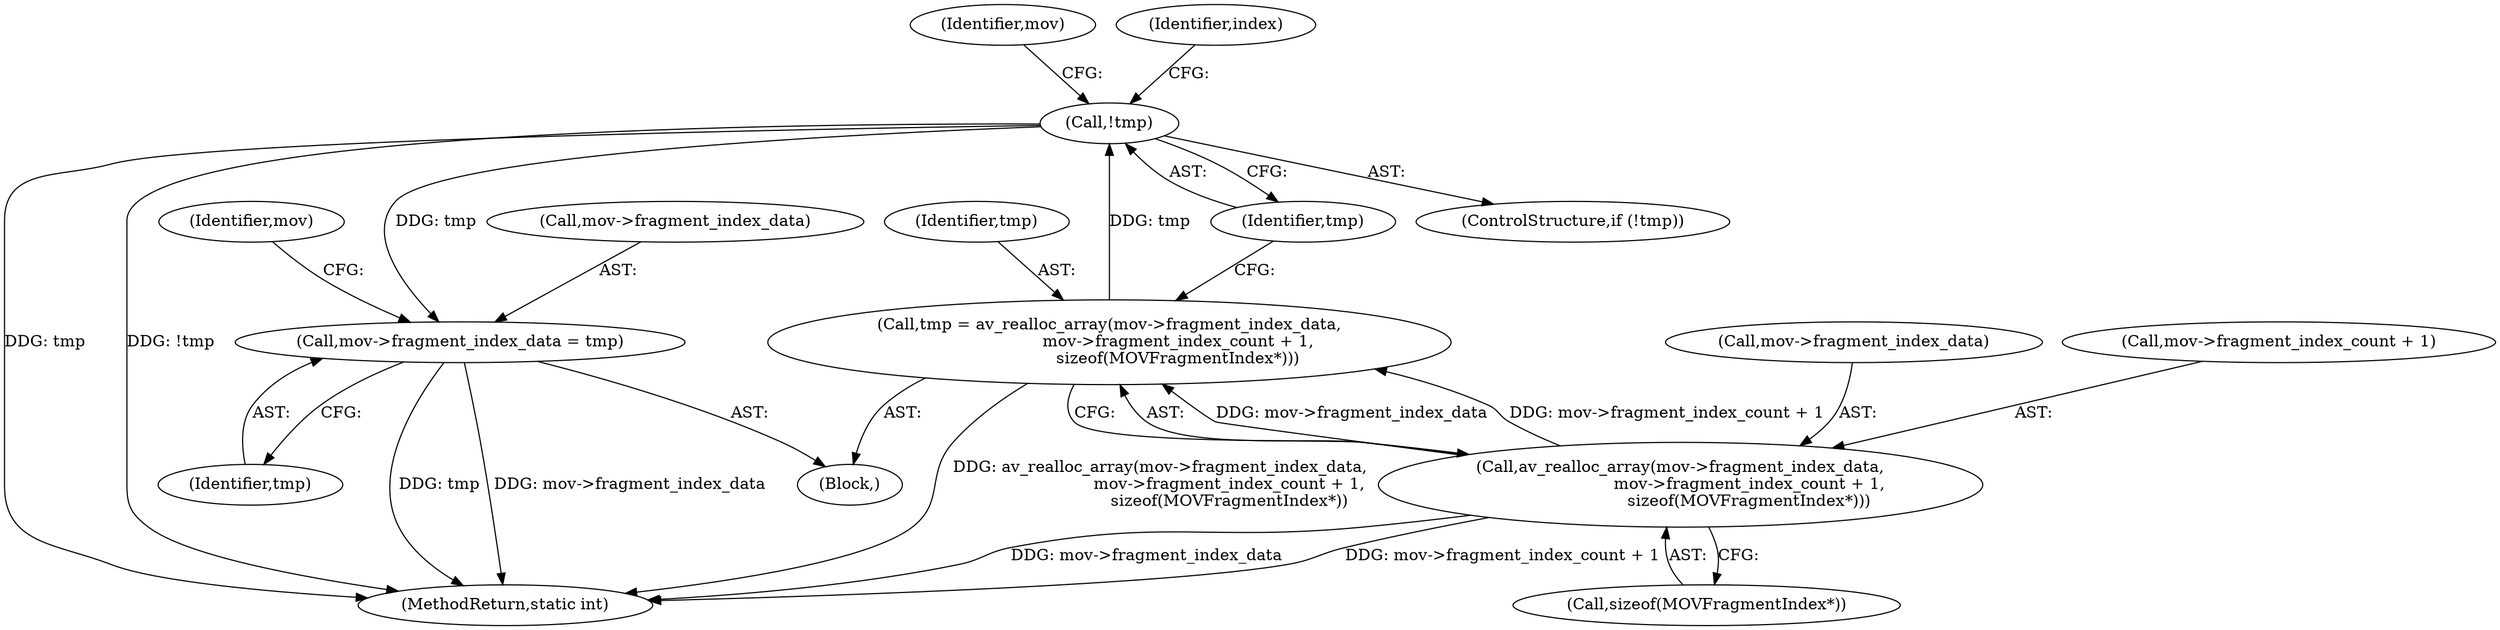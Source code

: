 digraph "0_FFmpeg_9cb4eb772839c5e1de2855d126bf74ff16d13382@pointer" {
"1000176" [label="(Call,mov->fragment_index_data = tmp)"];
"1000167" [label="(Call,!tmp)"];
"1000153" [label="(Call,tmp = av_realloc_array(mov->fragment_index_data,\n                           mov->fragment_index_count + 1,\n                           sizeof(MOVFragmentIndex*)))"];
"1000155" [label="(Call,av_realloc_array(mov->fragment_index_data,\n                           mov->fragment_index_count + 1,\n                           sizeof(MOVFragmentIndex*)))"];
"1000176" [label="(Call,mov->fragment_index_data = tmp)"];
"1000167" [label="(Call,!tmp)"];
"1000168" [label="(Identifier,tmp)"];
"1000156" [label="(Call,mov->fragment_index_data)"];
"1000177" [label="(Call,mov->fragment_index_data)"];
"1000180" [label="(Identifier,tmp)"];
"1000184" [label="(Identifier,mov)"];
"1000166" [label="(ControlStructure,if (!tmp))"];
"1000367" [label="(MethodReturn,static int)"];
"1000155" [label="(Call,av_realloc_array(mov->fragment_index_data,\n                           mov->fragment_index_count + 1,\n                           sizeof(MOVFragmentIndex*)))"];
"1000159" [label="(Call,mov->fragment_index_count + 1)"];
"1000103" [label="(Block,)"];
"1000154" [label="(Identifier,tmp)"];
"1000164" [label="(Call,sizeof(MOVFragmentIndex*))"];
"1000178" [label="(Identifier,mov)"];
"1000172" [label="(Identifier,index)"];
"1000153" [label="(Call,tmp = av_realloc_array(mov->fragment_index_data,\n                           mov->fragment_index_count + 1,\n                           sizeof(MOVFragmentIndex*)))"];
"1000176" -> "1000103"  [label="AST: "];
"1000176" -> "1000180"  [label="CFG: "];
"1000177" -> "1000176"  [label="AST: "];
"1000180" -> "1000176"  [label="AST: "];
"1000184" -> "1000176"  [label="CFG: "];
"1000176" -> "1000367"  [label="DDG: tmp"];
"1000176" -> "1000367"  [label="DDG: mov->fragment_index_data"];
"1000167" -> "1000176"  [label="DDG: tmp"];
"1000167" -> "1000166"  [label="AST: "];
"1000167" -> "1000168"  [label="CFG: "];
"1000168" -> "1000167"  [label="AST: "];
"1000172" -> "1000167"  [label="CFG: "];
"1000178" -> "1000167"  [label="CFG: "];
"1000167" -> "1000367"  [label="DDG: tmp"];
"1000167" -> "1000367"  [label="DDG: !tmp"];
"1000153" -> "1000167"  [label="DDG: tmp"];
"1000153" -> "1000103"  [label="AST: "];
"1000153" -> "1000155"  [label="CFG: "];
"1000154" -> "1000153"  [label="AST: "];
"1000155" -> "1000153"  [label="AST: "];
"1000168" -> "1000153"  [label="CFG: "];
"1000153" -> "1000367"  [label="DDG: av_realloc_array(mov->fragment_index_data,\n                           mov->fragment_index_count + 1,\n                           sizeof(MOVFragmentIndex*))"];
"1000155" -> "1000153"  [label="DDG: mov->fragment_index_data"];
"1000155" -> "1000153"  [label="DDG: mov->fragment_index_count + 1"];
"1000155" -> "1000164"  [label="CFG: "];
"1000156" -> "1000155"  [label="AST: "];
"1000159" -> "1000155"  [label="AST: "];
"1000164" -> "1000155"  [label="AST: "];
"1000155" -> "1000367"  [label="DDG: mov->fragment_index_count + 1"];
"1000155" -> "1000367"  [label="DDG: mov->fragment_index_data"];
}
